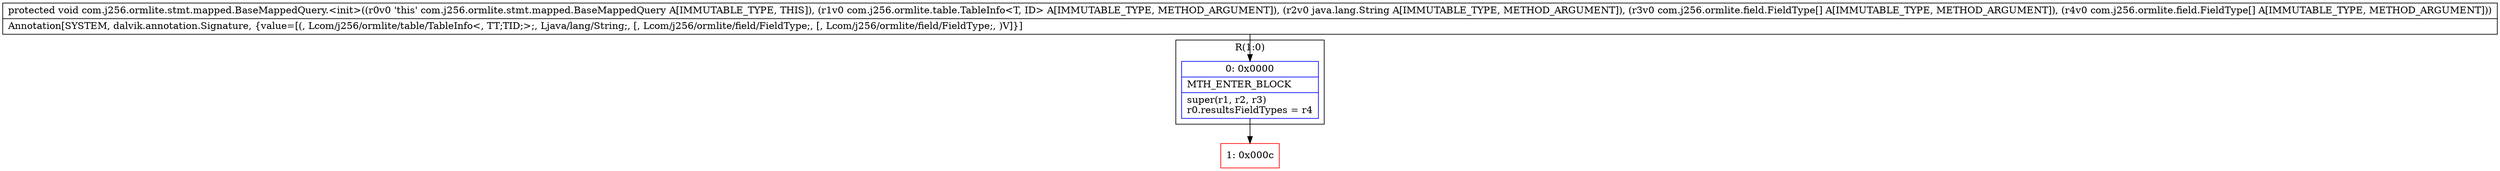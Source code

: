 digraph "CFG forcom.j256.ormlite.stmt.mapped.BaseMappedQuery.\<init\>(Lcom\/j256\/ormlite\/table\/TableInfo;Ljava\/lang\/String;[Lcom\/j256\/ormlite\/field\/FieldType;[Lcom\/j256\/ormlite\/field\/FieldType;)V" {
subgraph cluster_Region_1834600520 {
label = "R(1:0)";
node [shape=record,color=blue];
Node_0 [shape=record,label="{0\:\ 0x0000|MTH_ENTER_BLOCK\l|super(r1, r2, r3)\lr0.resultsFieldTypes = r4\l}"];
}
Node_1 [shape=record,color=red,label="{1\:\ 0x000c}"];
MethodNode[shape=record,label="{protected void com.j256.ormlite.stmt.mapped.BaseMappedQuery.\<init\>((r0v0 'this' com.j256.ormlite.stmt.mapped.BaseMappedQuery A[IMMUTABLE_TYPE, THIS]), (r1v0 com.j256.ormlite.table.TableInfo\<T, ID\> A[IMMUTABLE_TYPE, METHOD_ARGUMENT]), (r2v0 java.lang.String A[IMMUTABLE_TYPE, METHOD_ARGUMENT]), (r3v0 com.j256.ormlite.field.FieldType[] A[IMMUTABLE_TYPE, METHOD_ARGUMENT]), (r4v0 com.j256.ormlite.field.FieldType[] A[IMMUTABLE_TYPE, METHOD_ARGUMENT]))  | Annotation[SYSTEM, dalvik.annotation.Signature, \{value=[(, Lcom\/j256\/ormlite\/table\/TableInfo\<, TT;TID;\>;, Ljava\/lang\/String;, [, Lcom\/j256\/ormlite\/field\/FieldType;, [, Lcom\/j256\/ormlite\/field\/FieldType;, )V]\}]\l}"];
MethodNode -> Node_0;
Node_0 -> Node_1;
}

